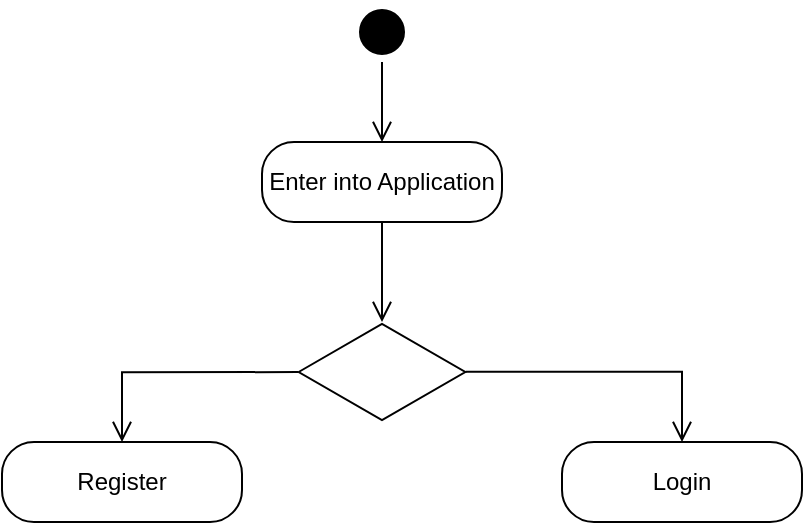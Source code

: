 <mxfile version="20.4.0" type="github">
  <diagram id="uE0wd6fe6isfQXGbURvr" name="Page-1">
    <mxGraphModel dx="902" dy="519" grid="1" gridSize="10" guides="1" tooltips="1" connect="1" arrows="1" fold="1" page="1" pageScale="1" pageWidth="850" pageHeight="1100" math="0" shadow="0">
      <root>
        <mxCell id="0" />
        <mxCell id="1" parent="0" />
        <mxCell id="hHvPGeBcFVmDRbDqNKZQ-1" value="" style="ellipse;html=1;shape=startState;fillColor=#000000;" vertex="1" parent="1">
          <mxGeometry x="425" y="60" width="30" height="30" as="geometry" />
        </mxCell>
        <mxCell id="hHvPGeBcFVmDRbDqNKZQ-2" value="" style="edgeStyle=orthogonalEdgeStyle;html=1;verticalAlign=bottom;endArrow=open;endSize=8;strokeColor=#000000;rounded=0;exitX=0.5;exitY=1;exitDx=0;exitDy=0;" edge="1" source="hHvPGeBcFVmDRbDqNKZQ-1" parent="1">
          <mxGeometry relative="1" as="geometry">
            <mxPoint x="440" y="130" as="targetPoint" />
          </mxGeometry>
        </mxCell>
        <mxCell id="hHvPGeBcFVmDRbDqNKZQ-3" value="Enter into Application" style="rounded=1;whiteSpace=wrap;html=1;arcSize=40;" vertex="1" parent="1">
          <mxGeometry x="380" y="130" width="120" height="40" as="geometry" />
        </mxCell>
        <mxCell id="hHvPGeBcFVmDRbDqNKZQ-4" value="" style="edgeStyle=orthogonalEdgeStyle;html=1;verticalAlign=bottom;endArrow=open;endSize=8;strokeColor=#000000;rounded=0;" edge="1" source="hHvPGeBcFVmDRbDqNKZQ-3" parent="1">
          <mxGeometry relative="1" as="geometry">
            <mxPoint x="440" y="220" as="targetPoint" />
          </mxGeometry>
        </mxCell>
        <mxCell id="hHvPGeBcFVmDRbDqNKZQ-9" value="" style="html=1;whiteSpace=wrap;aspect=fixed;shape=isoRectangle;" vertex="1" parent="1">
          <mxGeometry x="398.33" y="220" width="83.33" height="50" as="geometry" />
        </mxCell>
        <mxCell id="hHvPGeBcFVmDRbDqNKZQ-10" value="Register" style="rounded=1;whiteSpace=wrap;html=1;arcSize=40;" vertex="1" parent="1">
          <mxGeometry x="250" y="280" width="120" height="40" as="geometry" />
        </mxCell>
        <mxCell id="hHvPGeBcFVmDRbDqNKZQ-11" value="" style="edgeStyle=orthogonalEdgeStyle;html=1;verticalAlign=bottom;endArrow=open;endSize=8;strokeColor=#000000;rounded=0;entryX=0.5;entryY=0;entryDx=0;entryDy=0;exitX=-0.003;exitY=0.501;exitDx=0;exitDy=0;exitPerimeter=0;" edge="1" parent="1" source="hHvPGeBcFVmDRbDqNKZQ-9" target="hHvPGeBcFVmDRbDqNKZQ-10">
          <mxGeometry relative="1" as="geometry">
            <mxPoint x="450" y="230" as="targetPoint" />
            <mxPoint x="450" y="180" as="sourcePoint" />
          </mxGeometry>
        </mxCell>
        <mxCell id="hHvPGeBcFVmDRbDqNKZQ-13" value="Login" style="rounded=1;whiteSpace=wrap;html=1;arcSize=40;" vertex="1" parent="1">
          <mxGeometry x="530" y="280" width="120" height="40" as="geometry" />
        </mxCell>
        <mxCell id="hHvPGeBcFVmDRbDqNKZQ-14" value="" style="edgeStyle=orthogonalEdgeStyle;html=1;verticalAlign=bottom;endArrow=open;endSize=8;strokeColor=#000000;rounded=0;entryX=0.5;entryY=0;entryDx=0;entryDy=0;exitX=1.003;exitY=0.498;exitDx=0;exitDy=0;exitPerimeter=0;" edge="1" parent="1" source="hHvPGeBcFVmDRbDqNKZQ-9" target="hHvPGeBcFVmDRbDqNKZQ-13">
          <mxGeometry relative="1" as="geometry">
            <mxPoint x="450" y="230" as="targetPoint" />
            <mxPoint x="450" y="180" as="sourcePoint" />
          </mxGeometry>
        </mxCell>
      </root>
    </mxGraphModel>
  </diagram>
</mxfile>

